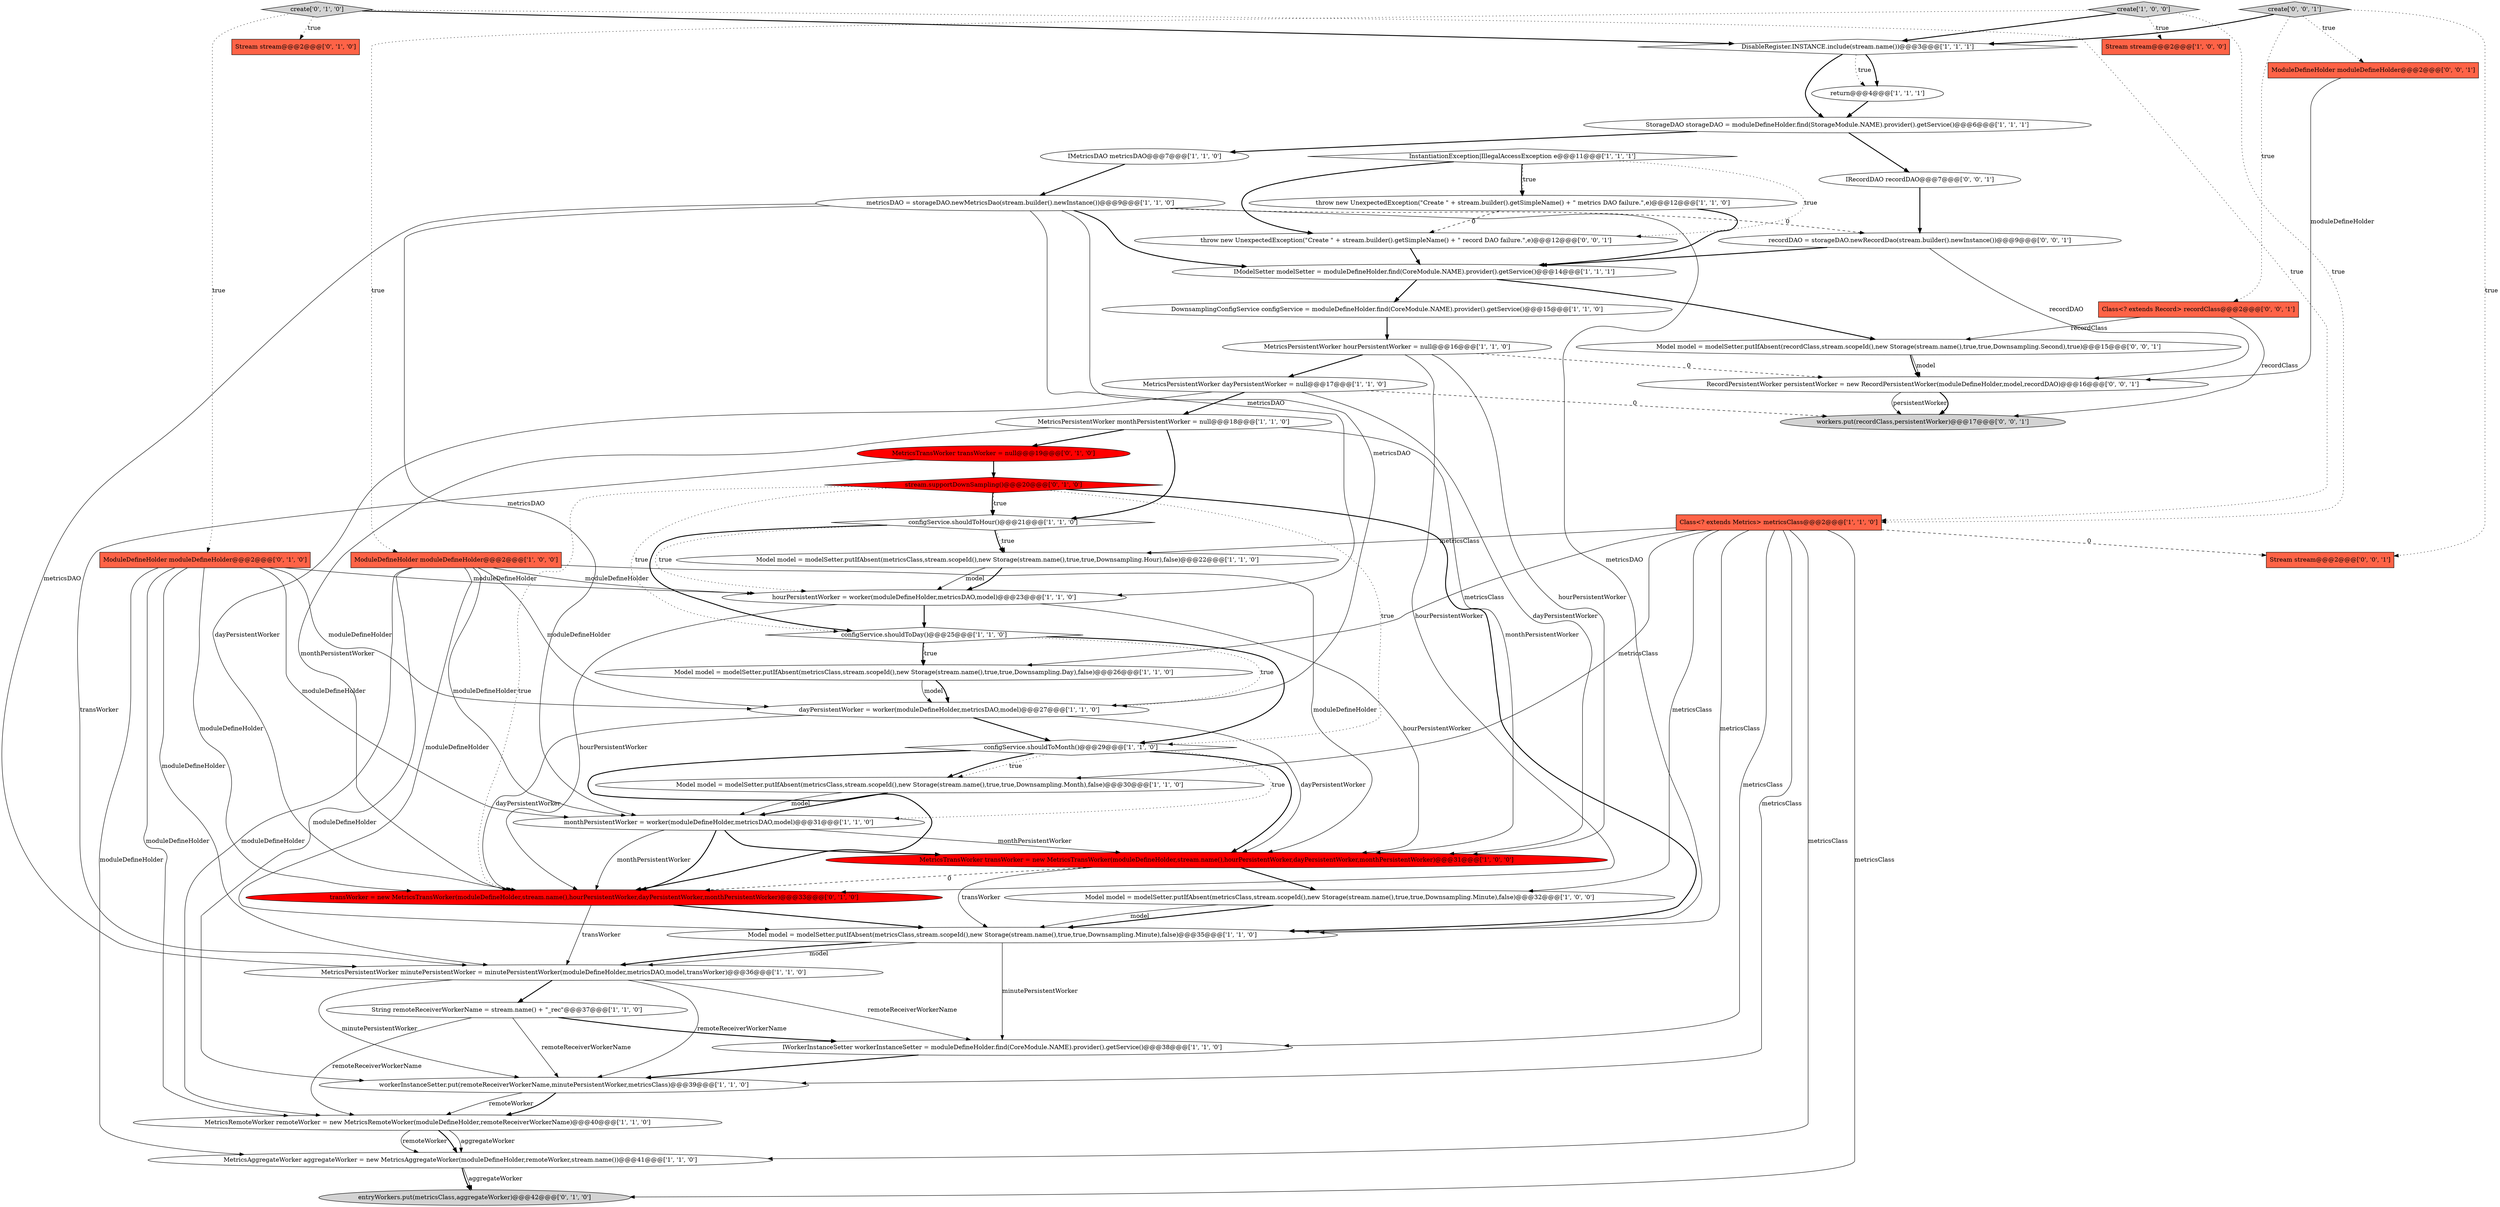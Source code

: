 digraph {
46 [style = filled, label = "throw new UnexpectedException(\"Create \" + stream.builder().getSimpleName() + \" record DAO failure.\",e)@@@12@@@['0', '0', '1']", fillcolor = white, shape = ellipse image = "AAA0AAABBB3BBB"];
28 [style = filled, label = "String remoteReceiverWorkerName = stream.name() + \"_rec\"@@@37@@@['1', '1', '0']", fillcolor = white, shape = ellipse image = "AAA0AAABBB1BBB"];
21 [style = filled, label = "MetricsTransWorker transWorker = new MetricsTransWorker(moduleDefineHolder,stream.name(),hourPersistentWorker,dayPersistentWorker,monthPersistentWorker)@@@31@@@['1', '0', '0']", fillcolor = red, shape = ellipse image = "AAA1AAABBB1BBB"];
1 [style = filled, label = "MetricsRemoteWorker remoteWorker = new MetricsRemoteWorker(moduleDefineHolder,remoteReceiverWorkerName)@@@40@@@['1', '1', '0']", fillcolor = white, shape = ellipse image = "AAA0AAABBB1BBB"];
35 [style = filled, label = "Stream stream@@@2@@@['0', '1', '0']", fillcolor = tomato, shape = box image = "AAA0AAABBB2BBB"];
4 [style = filled, label = "DownsamplingConfigService configService = moduleDefineHolder.find(CoreModule.NAME).provider().getService()@@@15@@@['1', '1', '0']", fillcolor = white, shape = ellipse image = "AAA0AAABBB1BBB"];
8 [style = filled, label = "MetricsPersistentWorker hourPersistentWorker = null@@@16@@@['1', '1', '0']", fillcolor = white, shape = ellipse image = "AAA0AAABBB1BBB"];
37 [style = filled, label = "create['0', '1', '0']", fillcolor = lightgray, shape = diamond image = "AAA0AAABBB2BBB"];
17 [style = filled, label = "configService.shouldToDay()@@@25@@@['1', '1', '0']", fillcolor = white, shape = diamond image = "AAA0AAABBB1BBB"];
40 [style = filled, label = "stream.supportDownSampling()@@@20@@@['0', '1', '0']", fillcolor = red, shape = diamond image = "AAA1AAABBB2BBB"];
6 [style = filled, label = "workerInstanceSetter.put(remoteReceiverWorkerName,minutePersistentWorker,metricsClass)@@@39@@@['1', '1', '0']", fillcolor = white, shape = ellipse image = "AAA0AAABBB1BBB"];
38 [style = filled, label = "transWorker = new MetricsTransWorker(moduleDefineHolder,stream.name(),hourPersistentWorker,dayPersistentWorker,monthPersistentWorker)@@@33@@@['0', '1', '0']", fillcolor = red, shape = ellipse image = "AAA1AAABBB2BBB"];
49 [style = filled, label = "Stream stream@@@2@@@['0', '0', '1']", fillcolor = tomato, shape = box image = "AAA0AAABBB3BBB"];
13 [style = filled, label = "IMetricsDAO metricsDAO@@@7@@@['1', '1', '0']", fillcolor = white, shape = ellipse image = "AAA0AAABBB1BBB"];
33 [style = filled, label = "create['1', '0', '0']", fillcolor = lightgray, shape = diamond image = "AAA0AAABBB1BBB"];
34 [style = filled, label = "ModuleDefineHolder moduleDefineHolder@@@2@@@['0', '1', '0']", fillcolor = tomato, shape = box image = "AAA0AAABBB2BBB"];
26 [style = filled, label = "MetricsAggregateWorker aggregateWorker = new MetricsAggregateWorker(moduleDefineHolder,remoteWorker,stream.name())@@@41@@@['1', '1', '0']", fillcolor = white, shape = ellipse image = "AAA0AAABBB1BBB"];
9 [style = filled, label = "Model model = modelSetter.putIfAbsent(metricsClass,stream.scopeId(),new Storage(stream.name(),true,true,Downsampling.Minute),false)@@@35@@@['1', '1', '0']", fillcolor = white, shape = ellipse image = "AAA0AAABBB1BBB"];
19 [style = filled, label = "Model model = modelSetter.putIfAbsent(metricsClass,stream.scopeId(),new Storage(stream.name(),true,true,Downsampling.Month),false)@@@30@@@['1', '1', '0']", fillcolor = white, shape = ellipse image = "AAA0AAABBB1BBB"];
29 [style = filled, label = "return@@@4@@@['1', '1', '1']", fillcolor = white, shape = ellipse image = "AAA0AAABBB1BBB"];
3 [style = filled, label = "IWorkerInstanceSetter workerInstanceSetter = moduleDefineHolder.find(CoreModule.NAME).provider().getService()@@@38@@@['1', '1', '0']", fillcolor = white, shape = ellipse image = "AAA0AAABBB1BBB"];
27 [style = filled, label = "throw new UnexpectedException(\"Create \" + stream.builder().getSimpleName() + \" metrics DAO failure.\",e)@@@12@@@['1', '1', '0']", fillcolor = white, shape = ellipse image = "AAA0AAABBB1BBB"];
39 [style = filled, label = "MetricsTransWorker transWorker = null@@@19@@@['0', '1', '0']", fillcolor = red, shape = ellipse image = "AAA1AAABBB2BBB"];
20 [style = filled, label = "StorageDAO storageDAO = moduleDefineHolder.find(StorageModule.NAME).provider().getService()@@@6@@@['1', '1', '1']", fillcolor = white, shape = ellipse image = "AAA0AAABBB1BBB"];
30 [style = filled, label = "hourPersistentWorker = worker(moduleDefineHolder,metricsDAO,model)@@@23@@@['1', '1', '0']", fillcolor = white, shape = ellipse image = "AAA0AAABBB1BBB"];
16 [style = filled, label = "MetricsPersistentWorker monthPersistentWorker = null@@@18@@@['1', '1', '0']", fillcolor = white, shape = ellipse image = "AAA0AAABBB1BBB"];
32 [style = filled, label = "configService.shouldToHour()@@@21@@@['1', '1', '0']", fillcolor = white, shape = diamond image = "AAA0AAABBB1BBB"];
23 [style = filled, label = "Model model = modelSetter.putIfAbsent(metricsClass,stream.scopeId(),new Storage(stream.name(),true,true,Downsampling.Day),false)@@@26@@@['1', '1', '0']", fillcolor = white, shape = ellipse image = "AAA0AAABBB1BBB"];
41 [style = filled, label = "Model model = modelSetter.putIfAbsent(recordClass,stream.scopeId(),new Storage(stream.name(),true,true,Downsampling.Second),true)@@@15@@@['0', '0', '1']", fillcolor = white, shape = ellipse image = "AAA0AAABBB3BBB"];
5 [style = filled, label = "configService.shouldToMonth()@@@29@@@['1', '1', '0']", fillcolor = white, shape = diamond image = "AAA0AAABBB1BBB"];
7 [style = filled, label = "ModuleDefineHolder moduleDefineHolder@@@2@@@['1', '0', '0']", fillcolor = tomato, shape = box image = "AAA0AAABBB1BBB"];
15 [style = filled, label = "MetricsPersistentWorker dayPersistentWorker = null@@@17@@@['1', '1', '0']", fillcolor = white, shape = ellipse image = "AAA0AAABBB1BBB"];
25 [style = filled, label = "InstantiationException|IllegalAccessException e@@@11@@@['1', '1', '1']", fillcolor = white, shape = diamond image = "AAA0AAABBB1BBB"];
12 [style = filled, label = "Stream stream@@@2@@@['1', '0', '0']", fillcolor = tomato, shape = box image = "AAA0AAABBB1BBB"];
18 [style = filled, label = "Class<? extends Metrics> metricsClass@@@2@@@['1', '1', '0']", fillcolor = tomato, shape = box image = "AAA0AAABBB1BBB"];
11 [style = filled, label = "IModelSetter modelSetter = moduleDefineHolder.find(CoreModule.NAME).provider().getService()@@@14@@@['1', '1', '1']", fillcolor = white, shape = ellipse image = "AAA0AAABBB1BBB"];
36 [style = filled, label = "entryWorkers.put(metricsClass,aggregateWorker)@@@42@@@['0', '1', '0']", fillcolor = lightgray, shape = ellipse image = "AAA0AAABBB2BBB"];
42 [style = filled, label = "recordDAO = storageDAO.newRecordDao(stream.builder().newInstance())@@@9@@@['0', '0', '1']", fillcolor = white, shape = ellipse image = "AAA0AAABBB3BBB"];
47 [style = filled, label = "RecordPersistentWorker persistentWorker = new RecordPersistentWorker(moduleDefineHolder,model,recordDAO)@@@16@@@['0', '0', '1']", fillcolor = white, shape = ellipse image = "AAA0AAABBB3BBB"];
10 [style = filled, label = "Model model = modelSetter.putIfAbsent(metricsClass,stream.scopeId(),new Storage(stream.name(),true,true,Downsampling.Minute),false)@@@32@@@['1', '0', '0']", fillcolor = white, shape = ellipse image = "AAA0AAABBB1BBB"];
22 [style = filled, label = "Model model = modelSetter.putIfAbsent(metricsClass,stream.scopeId(),new Storage(stream.name(),true,true,Downsampling.Hour),false)@@@22@@@['1', '1', '0']", fillcolor = white, shape = ellipse image = "AAA0AAABBB1BBB"];
14 [style = filled, label = "metricsDAO = storageDAO.newMetricsDao(stream.builder().newInstance())@@@9@@@['1', '1', '0']", fillcolor = white, shape = ellipse image = "AAA0AAABBB1BBB"];
24 [style = filled, label = "DisableRegister.INSTANCE.include(stream.name())@@@3@@@['1', '1', '1']", fillcolor = white, shape = diamond image = "AAA0AAABBB1BBB"];
2 [style = filled, label = "monthPersistentWorker = worker(moduleDefineHolder,metricsDAO,model)@@@31@@@['1', '1', '0']", fillcolor = white, shape = ellipse image = "AAA0AAABBB1BBB"];
0 [style = filled, label = "MetricsPersistentWorker minutePersistentWorker = minutePersistentWorker(moduleDefineHolder,metricsDAO,model,transWorker)@@@36@@@['1', '1', '0']", fillcolor = white, shape = ellipse image = "AAA0AAABBB1BBB"];
43 [style = filled, label = "IRecordDAO recordDAO@@@7@@@['0', '0', '1']", fillcolor = white, shape = ellipse image = "AAA0AAABBB3BBB"];
31 [style = filled, label = "dayPersistentWorker = worker(moduleDefineHolder,metricsDAO,model)@@@27@@@['1', '1', '0']", fillcolor = white, shape = ellipse image = "AAA0AAABBB1BBB"];
44 [style = filled, label = "Class<? extends Record> recordClass@@@2@@@['0', '0', '1']", fillcolor = tomato, shape = box image = "AAA0AAABBB3BBB"];
45 [style = filled, label = "workers.put(recordClass,persistentWorker)@@@17@@@['0', '0', '1']", fillcolor = lightgray, shape = ellipse image = "AAA0AAABBB3BBB"];
50 [style = filled, label = "create['0', '0', '1']", fillcolor = lightgray, shape = diamond image = "AAA0AAABBB3BBB"];
48 [style = filled, label = "ModuleDefineHolder moduleDefineHolder@@@2@@@['0', '0', '1']", fillcolor = tomato, shape = box image = "AAA0AAABBB3BBB"];
34->31 [style = solid, label="moduleDefineHolder"];
21->10 [style = bold, label=""];
32->22 [style = bold, label=""];
34->30 [style = solid, label="moduleDefineHolder"];
5->19 [style = dotted, label="true"];
43->42 [style = bold, label=""];
40->5 [style = dotted, label="true"];
7->1 [style = solid, label="moduleDefineHolder"];
0->6 [style = solid, label="remoteReceiverWorkerName"];
40->32 [style = dotted, label="true"];
48->47 [style = solid, label="moduleDefineHolder"];
18->49 [style = dashed, label="0"];
34->1 [style = solid, label="moduleDefineHolder"];
5->38 [style = bold, label=""];
22->30 [style = bold, label=""];
0->3 [style = solid, label="remoteReceiverWorkerName"];
15->45 [style = dashed, label="0"];
26->36 [style = solid, label="aggregateWorker"];
14->30 [style = solid, label="metricsDAO"];
7->30 [style = solid, label="moduleDefineHolder"];
50->48 [style = dotted, label="true"];
18->10 [style = solid, label="metricsClass"];
47->45 [style = solid, label="persistentWorker"];
32->30 [style = dotted, label="true"];
30->21 [style = solid, label="hourPersistentWorker"];
7->9 [style = solid, label="moduleDefineHolder"];
42->47 [style = solid, label="recordDAO"];
0->6 [style = solid, label="minutePersistentWorker"];
4->8 [style = bold, label=""];
20->43 [style = bold, label=""];
28->3 [style = bold, label=""];
14->11 [style = bold, label=""];
13->14 [style = bold, label=""];
6->1 [style = solid, label="remoteWorker"];
18->22 [style = solid, label="metricsClass"];
17->5 [style = bold, label=""];
23->31 [style = solid, label="model"];
7->21 [style = solid, label="moduleDefineHolder"];
31->5 [style = bold, label=""];
28->1 [style = solid, label="remoteReceiverWorkerName"];
50->44 [style = dotted, label="true"];
16->38 [style = solid, label="monthPersistentWorker"];
37->18 [style = dotted, label="true"];
16->32 [style = bold, label=""];
19->2 [style = bold, label=""];
18->19 [style = solid, label="metricsClass"];
17->23 [style = dotted, label="true"];
24->20 [style = bold, label=""];
25->27 [style = bold, label=""];
5->21 [style = bold, label=""];
29->20 [style = bold, label=""];
27->46 [style = dashed, label="0"];
18->6 [style = solid, label="metricsClass"];
21->9 [style = solid, label="transWorker"];
27->11 [style = bold, label=""];
2->21 [style = bold, label=""];
22->30 [style = solid, label="model"];
8->38 [style = solid, label="hourPersistentWorker"];
14->42 [style = dashed, label="0"];
33->18 [style = dotted, label="true"];
16->39 [style = bold, label=""];
1->26 [style = solid, label="aggregateWorker"];
2->21 [style = solid, label="monthPersistentWorker"];
9->0 [style = solid, label="model"];
38->0 [style = solid, label="transWorker"];
32->17 [style = bold, label=""];
40->17 [style = dotted, label="true"];
50->49 [style = dotted, label="true"];
23->31 [style = bold, label=""];
31->38 [style = solid, label="dayPersistentWorker"];
20->13 [style = bold, label=""];
30->17 [style = bold, label=""];
8->15 [style = bold, label=""];
37->24 [style = bold, label=""];
33->12 [style = dotted, label="true"];
11->4 [style = bold, label=""];
38->9 [style = bold, label=""];
19->2 [style = solid, label="model"];
3->6 [style = bold, label=""];
40->38 [style = dotted, label="true"];
34->26 [style = solid, label="moduleDefineHolder"];
40->9 [style = bold, label=""];
21->38 [style = dashed, label="0"];
17->23 [style = bold, label=""];
9->3 [style = solid, label="minutePersistentWorker"];
1->26 [style = solid, label="remoteWorker"];
18->23 [style = solid, label="metricsClass"];
7->31 [style = solid, label="moduleDefineHolder"];
14->0 [style = solid, label="metricsDAO"];
37->35 [style = dotted, label="true"];
5->19 [style = bold, label=""];
14->9 [style = solid, label="metricsDAO"];
6->1 [style = bold, label=""];
11->41 [style = bold, label=""];
34->0 [style = solid, label="moduleDefineHolder"];
42->11 [style = bold, label=""];
7->2 [style = solid, label="moduleDefineHolder"];
2->38 [style = solid, label="monthPersistentWorker"];
33->24 [style = bold, label=""];
18->9 [style = solid, label="metricsClass"];
39->40 [style = bold, label=""];
40->32 [style = bold, label=""];
14->2 [style = solid, label="metricsDAO"];
10->9 [style = bold, label=""];
47->45 [style = bold, label=""];
41->47 [style = bold, label=""];
37->34 [style = dotted, label="true"];
34->38 [style = solid, label="moduleDefineHolder"];
44->45 [style = solid, label="recordClass"];
34->2 [style = solid, label="moduleDefineHolder"];
5->2 [style = dotted, label="true"];
18->26 [style = solid, label="metricsClass"];
32->22 [style = dotted, label="true"];
33->7 [style = dotted, label="true"];
50->24 [style = bold, label=""];
8->47 [style = dashed, label="0"];
9->0 [style = bold, label=""];
14->31 [style = solid, label="metricsDAO"];
15->21 [style = solid, label="dayPersistentWorker"];
24->29 [style = dotted, label="true"];
26->36 [style = bold, label=""];
18->3 [style = solid, label="metricsClass"];
24->29 [style = bold, label=""];
25->46 [style = bold, label=""];
1->26 [style = bold, label=""];
25->46 [style = dotted, label="true"];
15->16 [style = bold, label=""];
44->41 [style = solid, label="recordClass"];
46->11 [style = bold, label=""];
10->9 [style = solid, label="model"];
2->38 [style = bold, label=""];
15->38 [style = solid, label="dayPersistentWorker"];
17->31 [style = dotted, label="true"];
28->6 [style = solid, label="remoteReceiverWorkerName"];
39->0 [style = solid, label="transWorker"];
30->38 [style = solid, label="hourPersistentWorker"];
41->47 [style = solid, label="model"];
8->21 [style = solid, label="hourPersistentWorker"];
31->21 [style = solid, label="dayPersistentWorker"];
7->6 [style = solid, label="moduleDefineHolder"];
25->27 [style = dotted, label="true"];
18->36 [style = solid, label="metricsClass"];
16->21 [style = solid, label="monthPersistentWorker"];
0->28 [style = bold, label=""];
}
